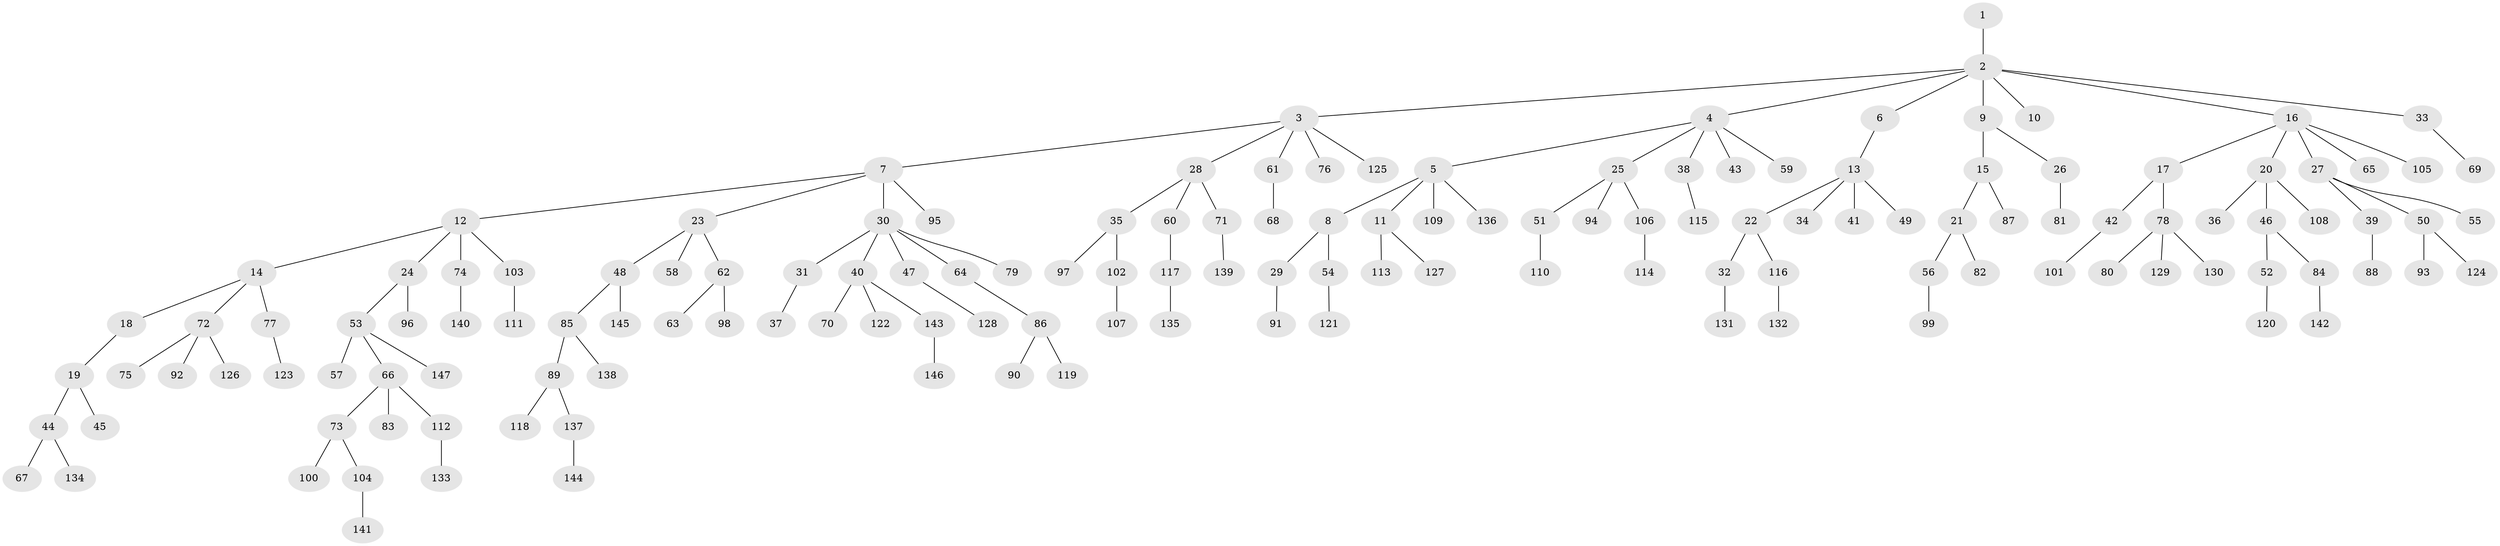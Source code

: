 // Generated by graph-tools (version 1.1) at 2025/53/03/09/25 04:53:50]
// undirected, 147 vertices, 146 edges
graph export_dot {
graph [start="1"]
  node [color=gray90,style=filled];
  1;
  2;
  3;
  4;
  5;
  6;
  7;
  8;
  9;
  10;
  11;
  12;
  13;
  14;
  15;
  16;
  17;
  18;
  19;
  20;
  21;
  22;
  23;
  24;
  25;
  26;
  27;
  28;
  29;
  30;
  31;
  32;
  33;
  34;
  35;
  36;
  37;
  38;
  39;
  40;
  41;
  42;
  43;
  44;
  45;
  46;
  47;
  48;
  49;
  50;
  51;
  52;
  53;
  54;
  55;
  56;
  57;
  58;
  59;
  60;
  61;
  62;
  63;
  64;
  65;
  66;
  67;
  68;
  69;
  70;
  71;
  72;
  73;
  74;
  75;
  76;
  77;
  78;
  79;
  80;
  81;
  82;
  83;
  84;
  85;
  86;
  87;
  88;
  89;
  90;
  91;
  92;
  93;
  94;
  95;
  96;
  97;
  98;
  99;
  100;
  101;
  102;
  103;
  104;
  105;
  106;
  107;
  108;
  109;
  110;
  111;
  112;
  113;
  114;
  115;
  116;
  117;
  118;
  119;
  120;
  121;
  122;
  123;
  124;
  125;
  126;
  127;
  128;
  129;
  130;
  131;
  132;
  133;
  134;
  135;
  136;
  137;
  138;
  139;
  140;
  141;
  142;
  143;
  144;
  145;
  146;
  147;
  1 -- 2;
  2 -- 3;
  2 -- 4;
  2 -- 6;
  2 -- 9;
  2 -- 10;
  2 -- 16;
  2 -- 33;
  3 -- 7;
  3 -- 28;
  3 -- 61;
  3 -- 76;
  3 -- 125;
  4 -- 5;
  4 -- 25;
  4 -- 38;
  4 -- 43;
  4 -- 59;
  5 -- 8;
  5 -- 11;
  5 -- 109;
  5 -- 136;
  6 -- 13;
  7 -- 12;
  7 -- 23;
  7 -- 30;
  7 -- 95;
  8 -- 29;
  8 -- 54;
  9 -- 15;
  9 -- 26;
  11 -- 113;
  11 -- 127;
  12 -- 14;
  12 -- 24;
  12 -- 74;
  12 -- 103;
  13 -- 22;
  13 -- 34;
  13 -- 41;
  13 -- 49;
  14 -- 18;
  14 -- 72;
  14 -- 77;
  15 -- 21;
  15 -- 87;
  16 -- 17;
  16 -- 20;
  16 -- 27;
  16 -- 65;
  16 -- 105;
  17 -- 42;
  17 -- 78;
  18 -- 19;
  19 -- 44;
  19 -- 45;
  20 -- 36;
  20 -- 46;
  20 -- 108;
  21 -- 56;
  21 -- 82;
  22 -- 32;
  22 -- 116;
  23 -- 48;
  23 -- 58;
  23 -- 62;
  24 -- 53;
  24 -- 96;
  25 -- 51;
  25 -- 94;
  25 -- 106;
  26 -- 81;
  27 -- 39;
  27 -- 50;
  27 -- 55;
  28 -- 35;
  28 -- 60;
  28 -- 71;
  29 -- 91;
  30 -- 31;
  30 -- 40;
  30 -- 47;
  30 -- 64;
  30 -- 79;
  31 -- 37;
  32 -- 131;
  33 -- 69;
  35 -- 97;
  35 -- 102;
  38 -- 115;
  39 -- 88;
  40 -- 70;
  40 -- 122;
  40 -- 143;
  42 -- 101;
  44 -- 67;
  44 -- 134;
  46 -- 52;
  46 -- 84;
  47 -- 128;
  48 -- 85;
  48 -- 145;
  50 -- 93;
  50 -- 124;
  51 -- 110;
  52 -- 120;
  53 -- 57;
  53 -- 66;
  53 -- 147;
  54 -- 121;
  56 -- 99;
  60 -- 117;
  61 -- 68;
  62 -- 63;
  62 -- 98;
  64 -- 86;
  66 -- 73;
  66 -- 83;
  66 -- 112;
  71 -- 139;
  72 -- 75;
  72 -- 92;
  72 -- 126;
  73 -- 100;
  73 -- 104;
  74 -- 140;
  77 -- 123;
  78 -- 80;
  78 -- 129;
  78 -- 130;
  84 -- 142;
  85 -- 89;
  85 -- 138;
  86 -- 90;
  86 -- 119;
  89 -- 118;
  89 -- 137;
  102 -- 107;
  103 -- 111;
  104 -- 141;
  106 -- 114;
  112 -- 133;
  116 -- 132;
  117 -- 135;
  137 -- 144;
  143 -- 146;
}
